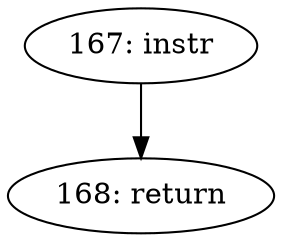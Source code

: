 digraph CFG_net_invalid_timestamp {
167 [label="167: instr"]
	167 -> 168
168 [label="168: return"]
	
}
